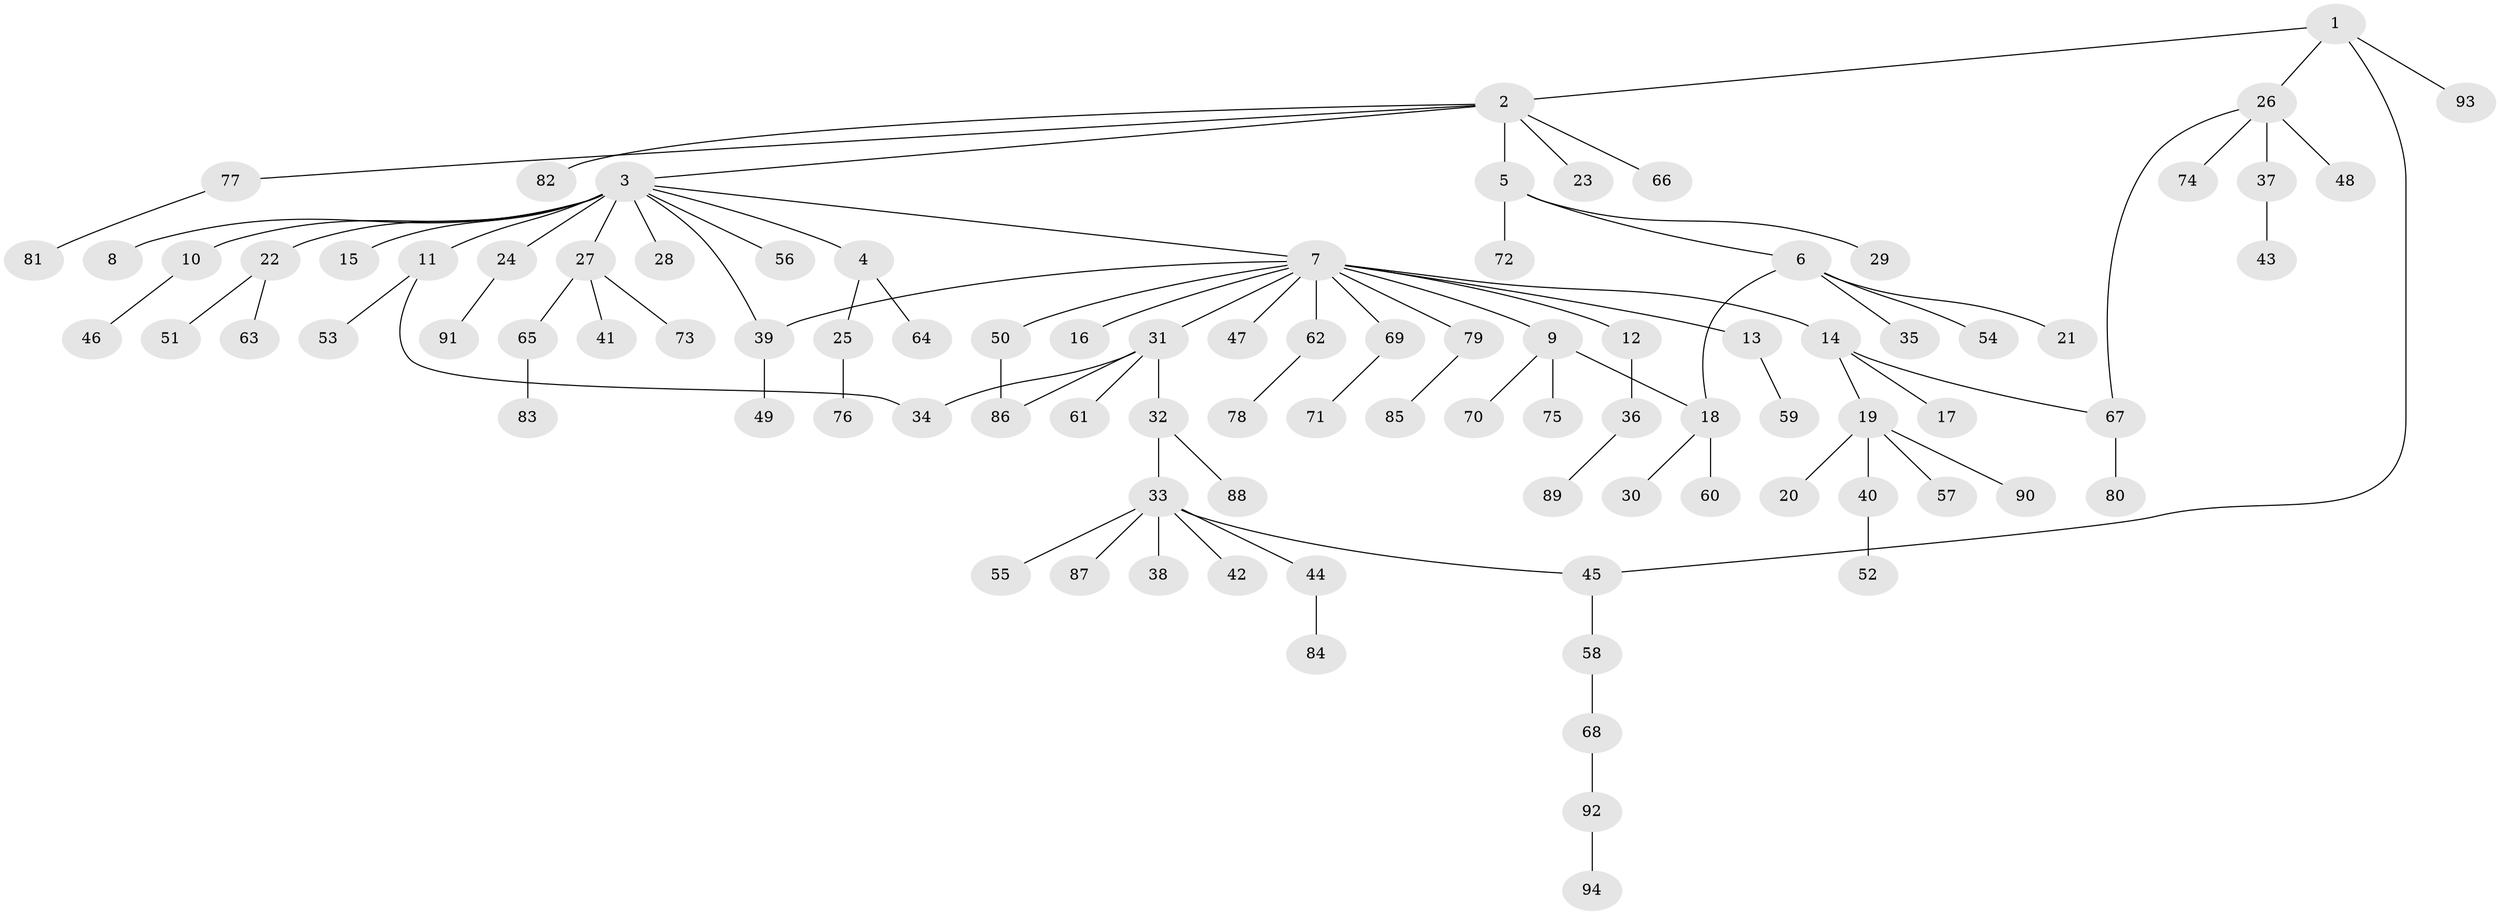 // coarse degree distribution, {3: 0.13157894736842105, 4: 0.05263157894736842, 9: 0.02631578947368421, 2: 0.39473684210526316, 10: 0.02631578947368421, 1: 0.3684210526315789}
// Generated by graph-tools (version 1.1) at 2025/50/03/04/25 22:50:19]
// undirected, 94 vertices, 99 edges
graph export_dot {
  node [color=gray90,style=filled];
  1;
  2;
  3;
  4;
  5;
  6;
  7;
  8;
  9;
  10;
  11;
  12;
  13;
  14;
  15;
  16;
  17;
  18;
  19;
  20;
  21;
  22;
  23;
  24;
  25;
  26;
  27;
  28;
  29;
  30;
  31;
  32;
  33;
  34;
  35;
  36;
  37;
  38;
  39;
  40;
  41;
  42;
  43;
  44;
  45;
  46;
  47;
  48;
  49;
  50;
  51;
  52;
  53;
  54;
  55;
  56;
  57;
  58;
  59;
  60;
  61;
  62;
  63;
  64;
  65;
  66;
  67;
  68;
  69;
  70;
  71;
  72;
  73;
  74;
  75;
  76;
  77;
  78;
  79;
  80;
  81;
  82;
  83;
  84;
  85;
  86;
  87;
  88;
  89;
  90;
  91;
  92;
  93;
  94;
  1 -- 2;
  1 -- 26;
  1 -- 45;
  1 -- 93;
  2 -- 3;
  2 -- 5;
  2 -- 23;
  2 -- 66;
  2 -- 77;
  2 -- 82;
  3 -- 4;
  3 -- 7;
  3 -- 8;
  3 -- 10;
  3 -- 11;
  3 -- 15;
  3 -- 22;
  3 -- 24;
  3 -- 27;
  3 -- 28;
  3 -- 39;
  3 -- 56;
  4 -- 25;
  4 -- 64;
  5 -- 6;
  5 -- 29;
  5 -- 72;
  6 -- 18;
  6 -- 21;
  6 -- 35;
  6 -- 54;
  7 -- 9;
  7 -- 12;
  7 -- 13;
  7 -- 14;
  7 -- 16;
  7 -- 31;
  7 -- 39;
  7 -- 47;
  7 -- 50;
  7 -- 62;
  7 -- 69;
  7 -- 79;
  9 -- 18;
  9 -- 70;
  9 -- 75;
  10 -- 46;
  11 -- 34;
  11 -- 53;
  12 -- 36;
  13 -- 59;
  14 -- 17;
  14 -- 19;
  14 -- 67;
  18 -- 30;
  18 -- 60;
  19 -- 20;
  19 -- 40;
  19 -- 57;
  19 -- 90;
  22 -- 51;
  22 -- 63;
  24 -- 91;
  25 -- 76;
  26 -- 37;
  26 -- 48;
  26 -- 67;
  26 -- 74;
  27 -- 41;
  27 -- 65;
  27 -- 73;
  31 -- 32;
  31 -- 34;
  31 -- 61;
  31 -- 86;
  32 -- 33;
  32 -- 88;
  33 -- 38;
  33 -- 42;
  33 -- 44;
  33 -- 45;
  33 -- 55;
  33 -- 87;
  36 -- 89;
  37 -- 43;
  39 -- 49;
  40 -- 52;
  44 -- 84;
  45 -- 58;
  50 -- 86;
  58 -- 68;
  62 -- 78;
  65 -- 83;
  67 -- 80;
  68 -- 92;
  69 -- 71;
  77 -- 81;
  79 -- 85;
  92 -- 94;
}
